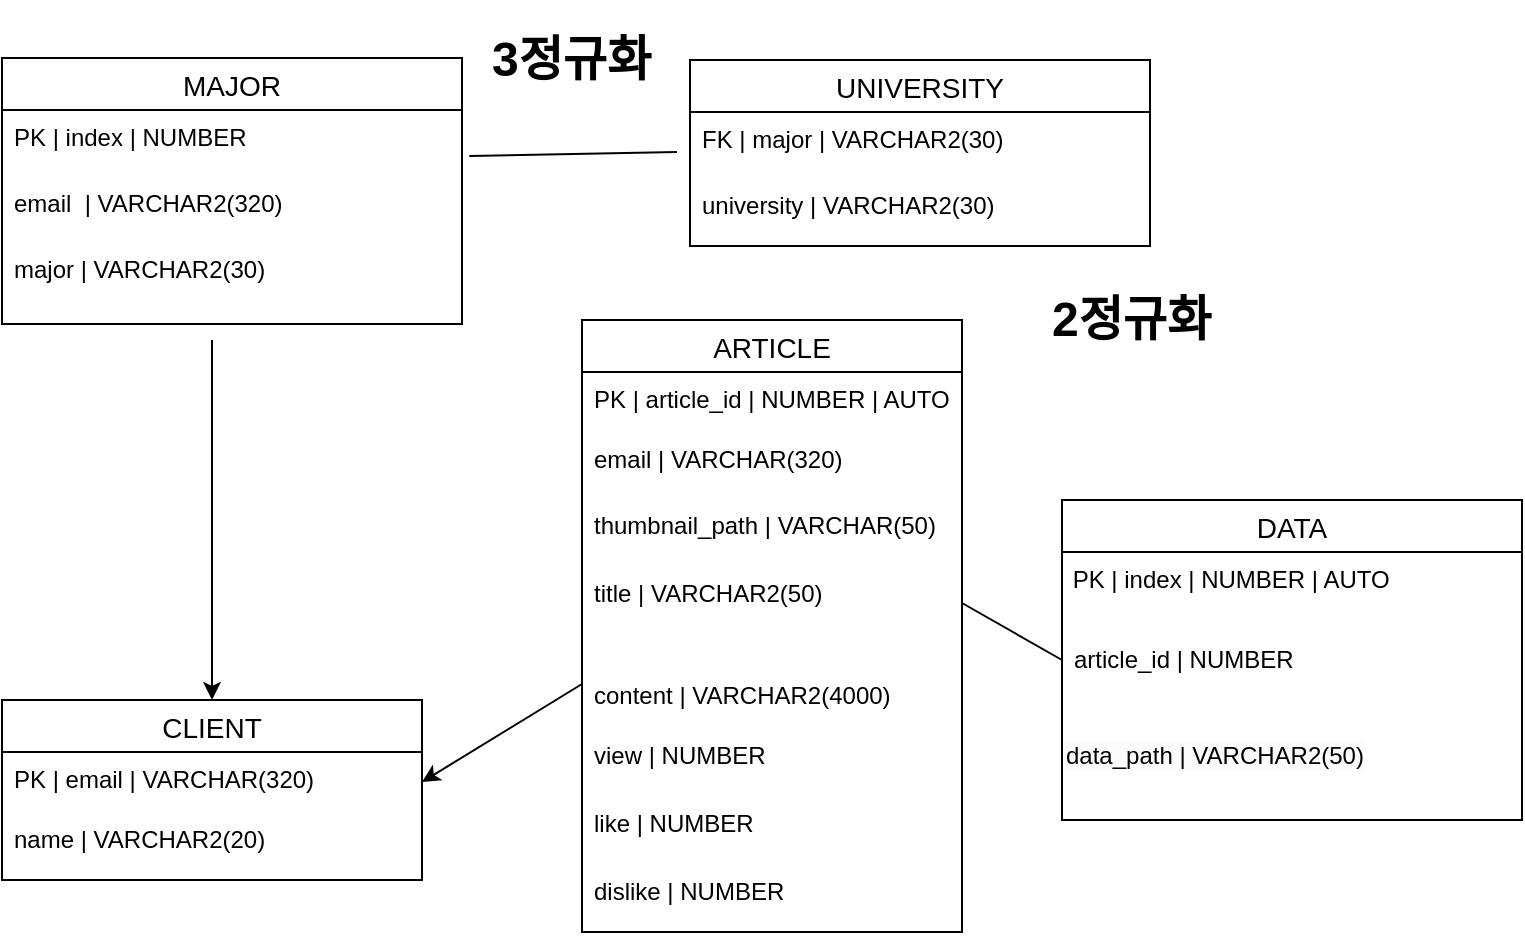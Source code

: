 <mxfile version="22.1.4" type="github">
  <diagram name="페이지-1" id="d6vBU8dQ3OIi_ZeA8_BH">
    <mxGraphModel dx="1050" dy="534" grid="1" gridSize="10" guides="1" tooltips="1" connect="1" arrows="1" fold="1" page="1" pageScale="1" pageWidth="827" pageHeight="1169" math="0" shadow="0">
      <root>
        <mxCell id="0" />
        <mxCell id="1" parent="0" />
        <mxCell id="alfVSQqw5zvKO4nv5Tz3-42" value="CLIENT" style="swimlane;fontStyle=0;childLayout=stackLayout;horizontal=1;startSize=26;horizontalStack=0;resizeParent=1;resizeParentMax=0;resizeLast=0;collapsible=1;marginBottom=0;align=center;fontSize=14;" parent="1" vertex="1">
          <mxGeometry x="70" y="350" width="210" height="90" as="geometry" />
        </mxCell>
        <mxCell id="alfVSQqw5zvKO4nv5Tz3-44" value="PK | email | VARCHAR(320)" style="text;strokeColor=none;fillColor=none;spacingLeft=4;spacingRight=4;overflow=hidden;rotatable=0;points=[[0,0.5],[1,0.5]];portConstraint=eastwest;fontSize=12;whiteSpace=wrap;html=1;" parent="alfVSQqw5zvKO4nv5Tz3-42" vertex="1">
          <mxGeometry y="26" width="210" height="30" as="geometry" />
        </mxCell>
        <mxCell id="QD3MnkhuZayKxs5UsDuF-3" value="name | VARCHAR2(20)" style="text;strokeColor=none;fillColor=none;spacingLeft=4;spacingRight=4;overflow=hidden;rotatable=0;points=[[0,0.5],[1,0.5]];portConstraint=eastwest;fontSize=12;whiteSpace=wrap;html=1;" parent="alfVSQqw5zvKO4nv5Tz3-42" vertex="1">
          <mxGeometry y="56" width="210" height="34" as="geometry" />
        </mxCell>
        <mxCell id="alfVSQqw5zvKO4nv5Tz3-58" value="ARTICLE" style="swimlane;fontStyle=0;childLayout=stackLayout;horizontal=1;startSize=26;horizontalStack=0;resizeParent=1;resizeParentMax=0;resizeLast=0;collapsible=1;marginBottom=0;align=center;fontSize=14;" parent="1" vertex="1">
          <mxGeometry x="360" y="160" width="190" height="306" as="geometry" />
        </mxCell>
        <mxCell id="alfVSQqw5zvKO4nv5Tz3-60" value="PK | article_id | NUMBER | AUTO" style="text;strokeColor=none;fillColor=none;spacingLeft=4;spacingRight=4;overflow=hidden;rotatable=0;points=[[0,0.5],[1,0.5]];portConstraint=eastwest;fontSize=12;whiteSpace=wrap;html=1;" parent="alfVSQqw5zvKO4nv5Tz3-58" vertex="1">
          <mxGeometry y="26" width="190" height="30" as="geometry" />
        </mxCell>
        <mxCell id="alfVSQqw5zvKO4nv5Tz3-59" value="email | VARCHAR(320)" style="text;strokeColor=none;fillColor=none;spacingLeft=4;spacingRight=4;overflow=hidden;rotatable=0;points=[[0,0.5],[1,0.5]];portConstraint=eastwest;fontSize=12;whiteSpace=wrap;html=1;" parent="alfVSQqw5zvKO4nv5Tz3-58" vertex="1">
          <mxGeometry y="56" width="190" height="33" as="geometry" />
        </mxCell>
        <mxCell id="uUUG_a216R064YyXESs9-3" value="thumbnail_path | VARCHAR(50)" style="text;strokeColor=none;fillColor=none;spacingLeft=4;spacingRight=4;overflow=hidden;rotatable=0;points=[[0,0.5],[1,0.5]];portConstraint=eastwest;fontSize=12;whiteSpace=wrap;html=1;" vertex="1" parent="alfVSQqw5zvKO4nv5Tz3-58">
          <mxGeometry y="89" width="190" height="34" as="geometry" />
        </mxCell>
        <mxCell id="alfVSQqw5zvKO4nv5Tz3-61" value="title | VARCHAR2(50)" style="text;strokeColor=none;fillColor=none;spacingLeft=4;spacingRight=4;overflow=hidden;rotatable=0;points=[[0,0.5],[1,0.5]];portConstraint=eastwest;fontSize=12;whiteSpace=wrap;html=1;" parent="alfVSQqw5zvKO4nv5Tz3-58" vertex="1">
          <mxGeometry y="123" width="190" height="37" as="geometry" />
        </mxCell>
        <mxCell id="alfVSQqw5zvKO4nv5Tz3-62" value="&lt;br&gt;content | VARCHAR2(4000)" style="text;strokeColor=none;fillColor=none;spacingLeft=4;spacingRight=4;overflow=hidden;rotatable=0;points=[[0,0.5],[1,0.5]];portConstraint=eastwest;fontSize=12;whiteSpace=wrap;html=1;" parent="alfVSQqw5zvKO4nv5Tz3-58" vertex="1">
          <mxGeometry y="160" width="190" height="44" as="geometry" />
        </mxCell>
        <mxCell id="QD3MnkhuZayKxs5UsDuF-1" value="view | NUMBER" style="text;strokeColor=none;fillColor=none;spacingLeft=4;spacingRight=4;overflow=hidden;rotatable=0;points=[[0,0.5],[1,0.5]];portConstraint=eastwest;fontSize=12;whiteSpace=wrap;html=1;" parent="alfVSQqw5zvKO4nv5Tz3-58" vertex="1">
          <mxGeometry y="204" width="190" height="34" as="geometry" />
        </mxCell>
        <mxCell id="uUUG_a216R064YyXESs9-4" value="like | NUMBER" style="text;strokeColor=none;fillColor=none;spacingLeft=4;spacingRight=4;overflow=hidden;rotatable=0;points=[[0,0.5],[1,0.5]];portConstraint=eastwest;fontSize=12;whiteSpace=wrap;html=1;" vertex="1" parent="alfVSQqw5zvKO4nv5Tz3-58">
          <mxGeometry y="238" width="190" height="34" as="geometry" />
        </mxCell>
        <mxCell id="uUUG_a216R064YyXESs9-2" value="dislike | NUMBER" style="text;strokeColor=none;fillColor=none;spacingLeft=4;spacingRight=4;overflow=hidden;rotatable=0;points=[[0,0.5],[1,0.5]];portConstraint=eastwest;fontSize=12;whiteSpace=wrap;html=1;" vertex="1" parent="alfVSQqw5zvKO4nv5Tz3-58">
          <mxGeometry y="272" width="190" height="34" as="geometry" />
        </mxCell>
        <mxCell id="alfVSQqw5zvKO4nv5Tz3-78" value="MAJOR" style="swimlane;fontStyle=0;childLayout=stackLayout;horizontal=1;startSize=26;horizontalStack=0;resizeParent=1;resizeParentMax=0;resizeLast=0;collapsible=1;marginBottom=0;align=center;fontSize=14;" parent="1" vertex="1">
          <mxGeometry x="70" y="29" width="230" height="133" as="geometry" />
        </mxCell>
        <mxCell id="QD3MnkhuZayKxs5UsDuF-19" value="PK | index | NUMBER" style="text;strokeColor=none;fillColor=none;spacingLeft=4;spacingRight=4;overflow=hidden;rotatable=0;points=[[0,0.5],[1,0.5]];portConstraint=eastwest;fontSize=12;whiteSpace=wrap;html=1;" parent="alfVSQqw5zvKO4nv5Tz3-78" vertex="1">
          <mxGeometry y="26" width="230" height="33" as="geometry" />
        </mxCell>
        <mxCell id="alfVSQqw5zvKO4nv5Tz3-81" value="email&amp;nbsp; | VARCHAR2(320)" style="text;strokeColor=none;fillColor=none;spacingLeft=4;spacingRight=4;overflow=hidden;rotatable=0;points=[[0,0.5],[1,0.5]];portConstraint=eastwest;fontSize=12;whiteSpace=wrap;html=1;" parent="alfVSQqw5zvKO4nv5Tz3-78" vertex="1">
          <mxGeometry y="59" width="230" height="33" as="geometry" />
        </mxCell>
        <mxCell id="alfVSQqw5zvKO4nv5Tz3-80" value="major | VARCHAR2(30)" style="text;strokeColor=none;fillColor=none;spacingLeft=4;spacingRight=4;overflow=hidden;rotatable=0;points=[[0,0.5],[1,0.5]];portConstraint=eastwest;fontSize=12;whiteSpace=wrap;html=1;" parent="alfVSQqw5zvKO4nv5Tz3-78" vertex="1">
          <mxGeometry y="92" width="230" height="41" as="geometry" />
        </mxCell>
        <mxCell id="sFbNHhDB6Lq2KN_EqUX_-7" value="&lt;h1&gt;3정규화&lt;/h1&gt;" style="text;html=1;strokeColor=none;fillColor=none;spacing=5;spacingTop=-20;whiteSpace=wrap;overflow=hidden;rounded=0;" parent="1" vertex="1">
          <mxGeometry x="310" y="10" width="130" height="66" as="geometry" />
        </mxCell>
        <mxCell id="sFbNHhDB6Lq2KN_EqUX_-8" value="&lt;h1&gt;2정규화&lt;/h1&gt;&lt;div&gt;부분 종속성인&amp;nbsp;&lt;/div&gt;" style="text;html=1;strokeColor=none;fillColor=none;spacing=5;spacingTop=-20;whiteSpace=wrap;overflow=hidden;rounded=0;" parent="1" vertex="1">
          <mxGeometry x="590" y="140" width="140" height="50" as="geometry" />
        </mxCell>
        <mxCell id="QD3MnkhuZayKxs5UsDuF-7" value="DATA" style="swimlane;fontStyle=0;childLayout=stackLayout;horizontal=1;startSize=26;horizontalStack=0;resizeParent=1;resizeParentMax=0;resizeLast=0;collapsible=1;marginBottom=0;align=center;fontSize=14;" parent="1" vertex="1">
          <mxGeometry x="600" y="250" width="230" height="160" as="geometry" />
        </mxCell>
        <mxCell id="QD3MnkhuZayKxs5UsDuF-10" value="&amp;nbsp;PK | index | NUMBER | AUTO" style="text;whiteSpace=wrap;html=1;" parent="QD3MnkhuZayKxs5UsDuF-7" vertex="1">
          <mxGeometry y="26" width="230" height="40" as="geometry" />
        </mxCell>
        <mxCell id="QD3MnkhuZayKxs5UsDuF-8" value="article_id | NUMBER" style="text;strokeColor=none;fillColor=none;spacingLeft=4;spacingRight=4;overflow=hidden;rotatable=0;points=[[0,0.5],[1,0.5]];portConstraint=eastwest;fontSize=12;whiteSpace=wrap;html=1;" parent="QD3MnkhuZayKxs5UsDuF-7" vertex="1">
          <mxGeometry y="66" width="230" height="34" as="geometry" />
        </mxCell>
        <mxCell id="QD3MnkhuZayKxs5UsDuF-11" value="&lt;br&gt;&lt;span style=&quot;color: rgb(0, 0, 0); font-family: Helvetica; font-size: 12px; font-style: normal; font-variant-ligatures: normal; font-variant-caps: normal; font-weight: 400; letter-spacing: normal; orphans: 2; text-align: left; text-indent: 0px; text-transform: none; widows: 2; word-spacing: 0px; -webkit-text-stroke-width: 0px; background-color: rgb(251, 251, 251); text-decoration-thickness: initial; text-decoration-style: initial; text-decoration-color: initial; float: none; display: inline !important;&quot;&gt;data_path | VARCHAR2(50)&lt;/span&gt;" style="text;whiteSpace=wrap;html=1;" parent="QD3MnkhuZayKxs5UsDuF-7" vertex="1">
          <mxGeometry y="100" width="230" height="60" as="geometry" />
        </mxCell>
        <mxCell id="QD3MnkhuZayKxs5UsDuF-12" value="" style="endArrow=none;html=1;rounded=0;entryX=0;entryY=0.5;entryDx=0;entryDy=0;exitX=1;exitY=0.5;exitDx=0;exitDy=0;" parent="1" source="alfVSQqw5zvKO4nv5Tz3-61" target="QD3MnkhuZayKxs5UsDuF-7" edge="1">
          <mxGeometry width="50" height="50" relative="1" as="geometry">
            <mxPoint x="280" y="460" as="sourcePoint" />
            <mxPoint x="330" y="410" as="targetPoint" />
          </mxGeometry>
        </mxCell>
        <mxCell id="QD3MnkhuZayKxs5UsDuF-15" value="UNIVERSITY" style="swimlane;fontStyle=0;childLayout=stackLayout;horizontal=1;startSize=26;horizontalStack=0;resizeParent=1;resizeParentMax=0;resizeLast=0;collapsible=1;marginBottom=0;align=center;fontSize=14;" parent="1" vertex="1">
          <mxGeometry x="414" y="30" width="230" height="93" as="geometry" />
        </mxCell>
        <mxCell id="QD3MnkhuZayKxs5UsDuF-17" value="FK | major | VARCHAR2(30)" style="text;strokeColor=none;fillColor=none;spacingLeft=4;spacingRight=4;overflow=hidden;rotatable=0;points=[[0,0.5],[1,0.5]];portConstraint=eastwest;fontSize=12;whiteSpace=wrap;html=1;" parent="QD3MnkhuZayKxs5UsDuF-15" vertex="1">
          <mxGeometry y="26" width="230" height="33" as="geometry" />
        </mxCell>
        <mxCell id="QD3MnkhuZayKxs5UsDuF-16" value="university | VARCHAR2(30)" style="text;strokeColor=none;fillColor=none;spacingLeft=4;spacingRight=4;overflow=hidden;rotatable=0;points=[[0,0.5],[1,0.5]];portConstraint=eastwest;fontSize=12;whiteSpace=wrap;html=1;" parent="QD3MnkhuZayKxs5UsDuF-15" vertex="1">
          <mxGeometry y="59" width="230" height="34" as="geometry" />
        </mxCell>
        <mxCell id="QD3MnkhuZayKxs5UsDuF-18" value="" style="endArrow=none;html=1;rounded=0;entryX=0.75;entryY=1;entryDx=0;entryDy=0;exitX=-0.049;exitY=1.03;exitDx=0;exitDy=0;exitPerimeter=0;" parent="1" source="sFbNHhDB6Lq2KN_EqUX_-7" target="sFbNHhDB6Lq2KN_EqUX_-7" edge="1">
          <mxGeometry width="50" height="50" relative="1" as="geometry">
            <mxPoint x="250" y="260" as="sourcePoint" />
            <mxPoint x="300" y="210" as="targetPoint" />
          </mxGeometry>
        </mxCell>
        <mxCell id="uUUG_a216R064YyXESs9-11" value="" style="endArrow=classic;html=1;rounded=0;entryX=1;entryY=0.5;entryDx=0;entryDy=0;exitX=0;exitY=0.5;exitDx=0;exitDy=0;" edge="1" parent="1" source="alfVSQqw5zvKO4nv5Tz3-62" target="alfVSQqw5zvKO4nv5Tz3-44">
          <mxGeometry width="50" height="50" relative="1" as="geometry">
            <mxPoint x="360" y="330" as="sourcePoint" />
            <mxPoint x="430" y="260" as="targetPoint" />
          </mxGeometry>
        </mxCell>
        <mxCell id="uUUG_a216R064YyXESs9-12" value="" style="endArrow=classic;html=1;rounded=0;entryX=0.5;entryY=0;entryDx=0;entryDy=0;" edge="1" parent="1" target="alfVSQqw5zvKO4nv5Tz3-42">
          <mxGeometry width="50" height="50" relative="1" as="geometry">
            <mxPoint x="175" y="170" as="sourcePoint" />
            <mxPoint x="430" y="260" as="targetPoint" />
          </mxGeometry>
        </mxCell>
      </root>
    </mxGraphModel>
  </diagram>
</mxfile>
